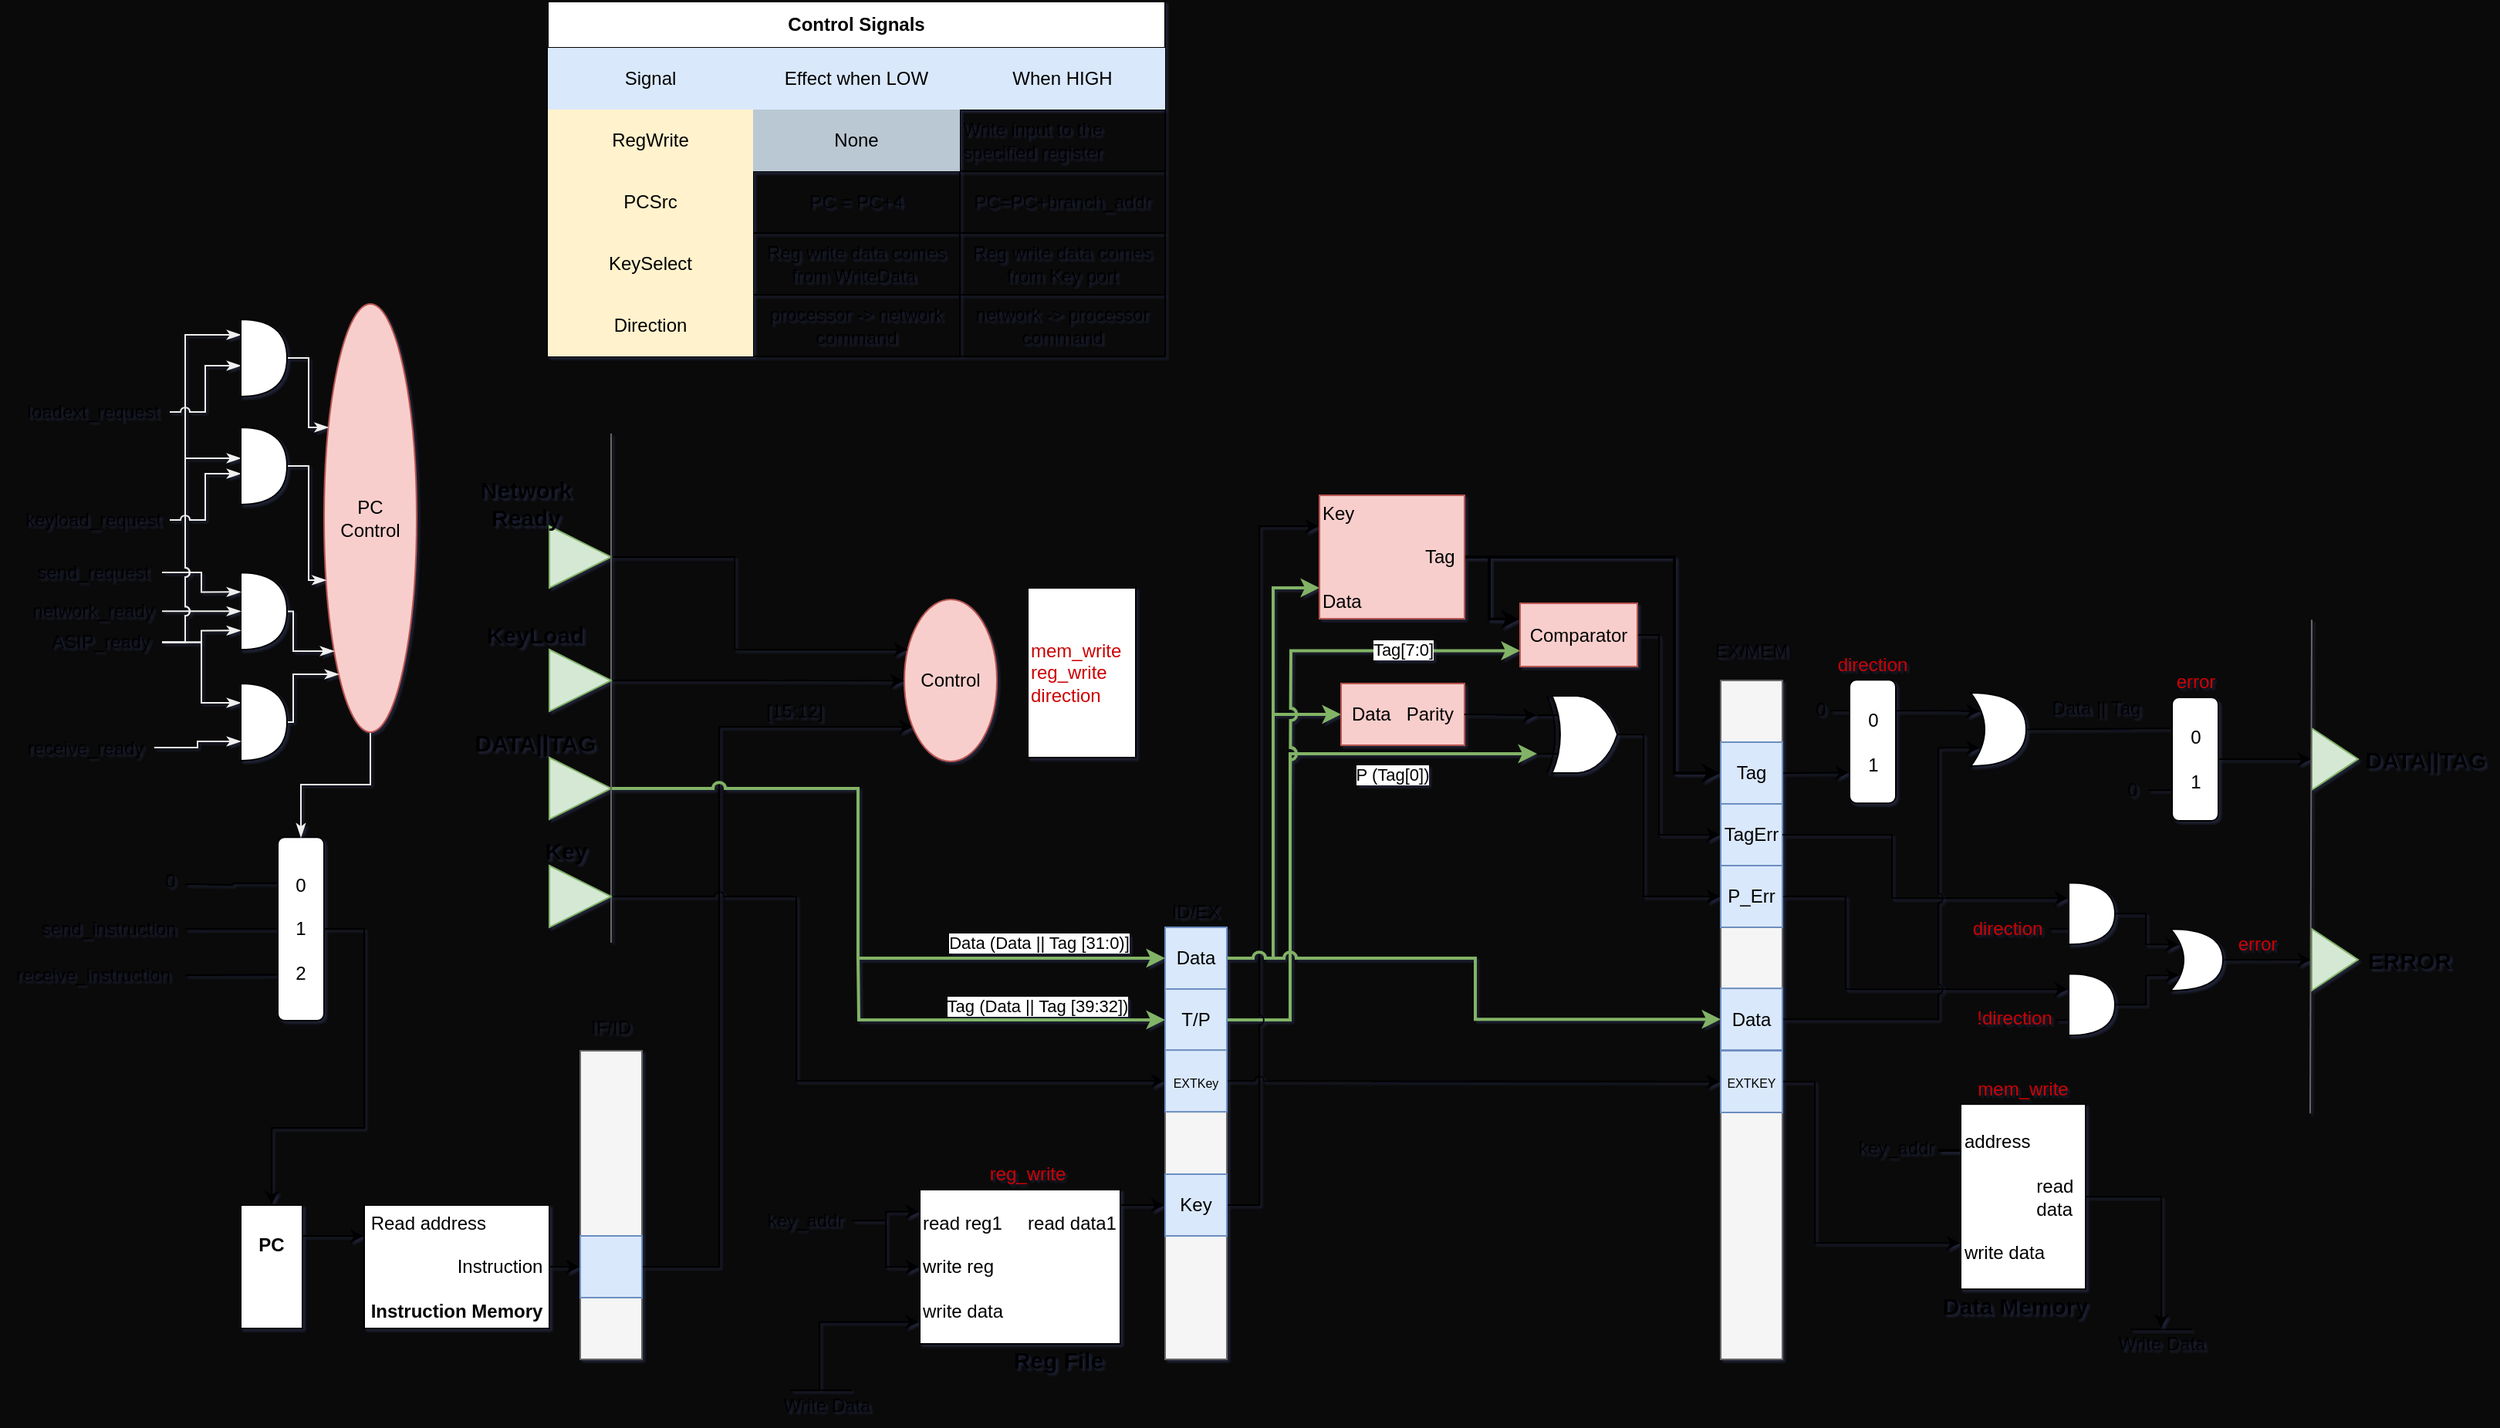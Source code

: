 <mxfile version="13.6.5">
    <diagram name="Page-1" id="74e2e168-ea6b-b213-b513-2b3c1d86103e">
        <mxGraphModel dx="2070" dy="389" grid="1" gridSize="10" guides="1" tooltips="1" connect="1" arrows="1" fold="1" page="1" pageScale="1" pageWidth="1654" pageHeight="1169" background="#0A0A0A" math="0" shadow="1">
            <root>
                <mxCell id="0"/>
                <mxCell id="1" parent="0"/>
                <mxCell id="Qz7bdWwAVYigRdBkFdGd-472" value="" style="rounded=0;whiteSpace=wrap;html=1;fillColor=#f5f5f5;strokeColor=#666666;fontColor=#333333;" parent="1" vertex="1">
                    <mxGeometry x="-525" y="564" width="40" height="440" as="geometry"/>
                </mxCell>
                <mxCell id="Qz7bdWwAVYigRdBkFdGd-471" value="" style="rounded=0;whiteSpace=wrap;html=1;fillColor=#f5f5f5;strokeColor=#666666;fontColor=#333333;" parent="1" vertex="1">
                    <mxGeometry x="-885" y="724" width="40" height="280" as="geometry"/>
                </mxCell>
                <mxCell id="Qz7bdWwAVYigRdBkFdGd-112" value="" style="rounded=0;whiteSpace=wrap;html=1;fillColor=#f5f5f5;strokeColor=#666666;fontColor=#333333;" parent="1" vertex="1">
                    <mxGeometry x="-1264" y="804" width="40" height="200" as="geometry"/>
                </mxCell>
                <mxCell id="Qz7bdWwAVYigRdBkFdGd-50" style="rounded=0;orthogonalLoop=1;jettySize=auto;html=1;strokeWidth=2;entryX=0;entryY=0.75;entryDx=0;entryDy=0;entryPerimeter=0;edgeStyle=elbowEdgeStyle;exitX=1;exitY=0.5;exitDx=0;exitDy=0;fillColor=#d5e8d4;strokeColor=#82b366;jumpStyle=arc;" parent="1" source="Qz7bdWwAVYigRdBkFdGd-68" target="X4M5kiGfj8G9DCbS5m-O-1" edge="1">
                    <mxGeometry relative="1" as="geometry">
                        <mxPoint x="-865" y="544" as="sourcePoint"/>
                        <mxPoint x="-635" y="684" as="targetPoint"/>
                        <Array as="points">
                            <mxPoint x="-804" y="694"/>
                            <mxPoint x="-805" y="694"/>
                            <mxPoint x="-745" y="714"/>
                        </Array>
                    </mxGeometry>
                </mxCell>
                <mxCell id="Qz7bdWwAVYigRdBkFdGd-59" value="P (Tag[0])" style="edgeLabel;html=1;align=center;verticalAlign=middle;resizable=0;points=[];" parent="Qz7bdWwAVYigRdBkFdGd-50" vertex="1" connectable="0">
                    <mxGeometry x="-0.06" y="-1" relative="1" as="geometry">
                        <mxPoint x="65" y="-25.14" as="offset"/>
                    </mxGeometry>
                </mxCell>
                <mxCell id="6q1xAT7e-KM2-TRKY-lN-1" value="&lt;b&gt;PC&lt;br&gt;&lt;/b&gt;&lt;br&gt;&lt;br&gt;" style="rounded=0;whiteSpace=wrap;html=1;" parent="1" vertex="1">
                    <mxGeometry x="-1484" y="904" width="40" height="80" as="geometry"/>
                </mxCell>
                <mxCell id="OQF8yWpYjCovLzbitYyB-6" style="edgeStyle=orthogonalEdgeStyle;rounded=0;orthogonalLoop=1;jettySize=auto;html=1;entryX=0;entryY=0.5;entryDx=0;entryDy=0;" parent="1" source="6q1xAT7e-KM2-TRKY-lN-2" target="Qz7bdWwAVYigRdBkFdGd-5" edge="1">
                    <mxGeometry relative="1" as="geometry">
                        <mxPoint x="-1284" y="954" as="targetPoint"/>
                    </mxGeometry>
                </mxCell>
                <mxCell id="6q1xAT7e-KM2-TRKY-lN-2" value="&lt;div style=&quot;text-align: left&quot;&gt;&lt;span&gt;Read address&lt;/span&gt;&lt;/div&gt;&lt;div style=&quot;text-align: left&quot;&gt;&lt;br&gt;&lt;/div&gt;&lt;div style=&quot;text-align: right&quot;&gt;&lt;span&gt;Instruction&lt;/span&gt;&lt;/div&gt;&lt;div style=&quot;text-align: right&quot;&gt;&lt;br&gt;&lt;/div&gt;&lt;div style=&quot;text-align: left&quot;&gt;&lt;span&gt;&lt;b&gt;Instruction Memory&lt;/b&gt;&lt;/span&gt;&lt;/div&gt;" style="rounded=0;whiteSpace=wrap;html=1;" parent="1" vertex="1">
                    <mxGeometry x="-1404" y="904" width="120" height="80" as="geometry"/>
                </mxCell>
                <mxCell id="6q1xAT7e-KM2-TRKY-lN-3" value="" style="endArrow=classic;html=1;exitX=1;exitY=0.25;exitDx=0;exitDy=0;entryX=0;entryY=0.25;entryDx=0;entryDy=0;" parent="1" source="6q1xAT7e-KM2-TRKY-lN-1" target="6q1xAT7e-KM2-TRKY-lN-2" edge="1">
                    <mxGeometry width="50" height="50" relative="1" as="geometry">
                        <mxPoint x="-1284" y="994" as="sourcePoint"/>
                        <mxPoint x="-1234" y="944" as="targetPoint"/>
                    </mxGeometry>
                </mxCell>
                <mxCell id="6q1xAT7e-KM2-TRKY-lN-13" value="&lt;div&gt;&lt;span&gt;read reg1&amp;nbsp; &amp;nbsp; &amp;nbsp;read data1&lt;/span&gt;&lt;/div&gt;&lt;div style=&quot;text-align: right&quot;&gt;&lt;br&gt;&lt;/div&gt;&lt;div&gt;&lt;span&gt;write reg&lt;/span&gt;&lt;/div&gt;&lt;div&gt;&lt;span&gt;&lt;br&gt;&lt;/span&gt;&lt;/div&gt;write data" style="rounded=0;whiteSpace=wrap;html=1;align=left;" parent="1" vertex="1">
                    <mxGeometry x="-1044" y="894" width="130" height="100" as="geometry"/>
                </mxCell>
                <mxCell id="zgt9jMyl5GcCJCUbDBFP-15" style="edgeStyle=orthogonalEdgeStyle;rounded=0;jumpStyle=arc;orthogonalLoop=1;jettySize=auto;html=1;exitX=1;exitY=0.5;exitDx=0;exitDy=0;strokeWidth=1;entryX=0.5;entryY=0;entryDx=0;entryDy=0;" edge="1" parent="1" source="6q1xAT7e-KM2-TRKY-lN-38" target="Qz7bdWwAVYigRdBkFdGd-151">
                    <mxGeometry relative="1" as="geometry">
                        <mxPoint x="-239.5" y="974" as="targetPoint"/>
                        <Array as="points">
                            <mxPoint x="-239.5" y="899"/>
                        </Array>
                    </mxGeometry>
                </mxCell>
                <mxCell id="zgt9jMyl5GcCJCUbDBFP-55" style="edgeStyle=orthogonalEdgeStyle;rounded=0;jumpStyle=arc;orthogonalLoop=1;jettySize=auto;html=1;exitX=0;exitY=0.25;exitDx=0;exitDy=0;startArrow=none;startFill=0;endArrow=none;endFill=0;strokeWidth=2;" edge="1" parent="1" source="6q1xAT7e-KM2-TRKY-lN-38">
                    <mxGeometry relative="1" as="geometry">
                        <mxPoint x="-384" y="868.534" as="targetPoint"/>
                    </mxGeometry>
                </mxCell>
                <mxCell id="6q1xAT7e-KM2-TRKY-lN-38" value="&lt;div&gt;&lt;span&gt;address&lt;/span&gt;&lt;/div&gt;&lt;div&gt;&lt;span&gt;&lt;br&gt;&lt;/span&gt;&lt;/div&gt;&lt;div&gt;&lt;span&gt;&amp;nbsp; &amp;nbsp; &amp;nbsp; &amp;nbsp; &amp;nbsp; &amp;nbsp; &amp;nbsp; read&lt;/span&gt;&lt;/div&gt;&lt;div&gt;&lt;span&gt;&amp;nbsp; &amp;nbsp; &amp;nbsp; &amp;nbsp; &amp;nbsp; &amp;nbsp; &amp;nbsp; data&lt;/span&gt;&lt;/div&gt;&lt;div style=&quot;text-align: right&quot;&gt;&lt;br&gt;&lt;/div&gt;&lt;div&gt;&lt;span&gt;write data&lt;/span&gt;&lt;/div&gt;" style="rounded=0;whiteSpace=wrap;html=1;align=left;" parent="1" vertex="1">
                    <mxGeometry x="-369.5" y="838.58" width="81" height="120" as="geometry"/>
                </mxCell>
                <mxCell id="6q1xAT7e-KM2-TRKY-lN-56" value="&lt;font style=&quot;font-size: 15px&quot;&gt;&lt;b&gt;Reg File&lt;/b&gt;&lt;/font&gt;" style="text;html=1;strokeColor=none;fillColor=none;align=center;verticalAlign=middle;whiteSpace=wrap;rounded=0;" parent="1" vertex="1">
                    <mxGeometry x="-994" y="994" width="80" height="20" as="geometry"/>
                </mxCell>
                <mxCell id="6q1xAT7e-KM2-TRKY-lN-57" value="&lt;font style=&quot;font-size: 15px&quot;&gt;&lt;b&gt;Data Memory&lt;/b&gt;&lt;/font&gt;" style="text;html=1;strokeColor=none;fillColor=none;align=center;verticalAlign=middle;whiteSpace=wrap;rounded=0;" parent="1" vertex="1">
                    <mxGeometry x="-394.5" y="958.58" width="120" height="20" as="geometry"/>
                </mxCell>
                <mxCell id="OQF8yWpYjCovLzbitYyB-7" value="IF/ID" style="text;html=1;strokeColor=none;fillColor=none;align=center;verticalAlign=middle;whiteSpace=wrap;rounded=0;" parent="1" vertex="1">
                    <mxGeometry x="-1264" y="778.58" width="40" height="20" as="geometry"/>
                </mxCell>
                <mxCell id="OQF8yWpYjCovLzbitYyB-9" value="ID/EX" style="text;html=1;strokeColor=none;fillColor=none;align=center;verticalAlign=middle;whiteSpace=wrap;rounded=0;" parent="1" vertex="1">
                    <mxGeometry x="-885" y="704" width="40" height="20" as="geometry"/>
                </mxCell>
                <mxCell id="OQF8yWpYjCovLzbitYyB-10" value="" style="endArrow=classic;html=1;entryX=0;entryY=0.5;entryDx=0;entryDy=0;rounded=0;edgeStyle=elbowEdgeStyle;" parent="1" target="Qz7bdWwAVYigRdBkFdGd-8" edge="1">
                    <mxGeometry width="50" height="50" relative="1" as="geometry">
                        <mxPoint x="-914" y="904" as="sourcePoint"/>
                        <mxPoint x="-864" y="856.08" as="targetPoint"/>
                        <Array as="points">
                            <mxPoint x="-905" y="904"/>
                        </Array>
                    </mxGeometry>
                </mxCell>
                <mxCell id="OQF8yWpYjCovLzbitYyB-30" value="EX/MEM" style="text;html=1;strokeColor=none;fillColor=none;align=center;verticalAlign=middle;whiteSpace=wrap;rounded=0;" parent="1" vertex="1">
                    <mxGeometry x="-525" y="535" width="40" height="20" as="geometry"/>
                </mxCell>
                <mxCell id="Qz7bdWwAVYigRdBkFdGd-118" style="edgeStyle=elbowEdgeStyle;rounded=0;jumpStyle=arc;orthogonalLoop=1;jettySize=auto;html=1;strokeWidth=1;entryX=0.097;entryY=0.786;entryDx=0;entryDy=0;entryPerimeter=0;" parent="1" source="Qz7bdWwAVYigRdBkFdGd-5" edge="1" target="Qz7bdWwAVYigRdBkFdGd-115">
                    <mxGeometry relative="1" as="geometry">
                        <mxPoint x="-1054" y="594" as="targetPoint"/>
                        <Array as="points">
                            <mxPoint x="-1174" y="754"/>
                            <mxPoint x="-1174" y="614"/>
                            <mxPoint x="-1174" y="584"/>
                            <mxPoint x="-1174" y="744"/>
                        </Array>
                    </mxGeometry>
                </mxCell>
                <mxCell id="Qz7bdWwAVYigRdBkFdGd-5" value="" style="whiteSpace=wrap;html=1;aspect=fixed;fillColor=#dae8fc;strokeColor=#6c8ebf;" parent="1" vertex="1">
                    <mxGeometry x="-1264" y="924" width="40" height="40" as="geometry"/>
                </mxCell>
                <mxCell id="zgt9jMyl5GcCJCUbDBFP-25" style="edgeStyle=orthogonalEdgeStyle;rounded=0;jumpStyle=arc;orthogonalLoop=1;jettySize=auto;html=1;exitX=1;exitY=0.5;exitDx=0;exitDy=0;entryX=0;entryY=0.25;entryDx=0;entryDy=0;startArrow=none;startFill=0;endArrow=classic;endFill=1;strokeWidth=1;" edge="1" parent="1" source="Qz7bdWwAVYigRdBkFdGd-8" target="Qz7bdWwAVYigRdBkFdGd-52">
                    <mxGeometry relative="1" as="geometry">
                        <Array as="points">
                            <mxPoint x="-824" y="904"/>
                            <mxPoint x="-824" y="464"/>
                        </Array>
                    </mxGeometry>
                </mxCell>
                <mxCell id="Qz7bdWwAVYigRdBkFdGd-8" value="Key" style="whiteSpace=wrap;html=1;aspect=fixed;fillColor=#dae8fc;strokeColor=#6c8ebf;" parent="1" vertex="1">
                    <mxGeometry x="-885" y="884" width="40" height="40" as="geometry"/>
                </mxCell>
                <mxCell id="Qz7bdWwAVYigRdBkFdGd-28" style="edgeStyle=orthogonalEdgeStyle;rounded=0;orthogonalLoop=1;jettySize=auto;html=1;entryX=0;entryY=0.5;entryDx=0;entryDy=0;fillColor=#d5e8d4;strokeColor=#82b366;strokeWidth=2;exitX=1;exitY=0.5;exitDx=0;exitDy=0;jumpStyle=arc;" parent="1" source="Qz7bdWwAVYigRdBkFdGd-25" target="Qz7bdWwAVYigRdBkFdGd-69" edge="1">
                    <mxGeometry relative="1" as="geometry">
                        <mxPoint x="-1074" y="734" as="sourcePoint"/>
                        <Array as="points">
                            <mxPoint x="-1084" y="634"/>
                            <mxPoint x="-1084" y="744"/>
                        </Array>
                    </mxGeometry>
                </mxCell>
                <mxCell id="Qz7bdWwAVYigRdBkFdGd-32" value="Data (Data || Tag [31:0)]" style="edgeLabel;html=1;align=center;verticalAlign=middle;resizable=0;points=[];" parent="Qz7bdWwAVYigRdBkFdGd-28" vertex="1" connectable="0">
                    <mxGeometry x="0.576" y="-2" relative="1" as="geometry">
                        <mxPoint x="17.43" y="-12" as="offset"/>
                    </mxGeometry>
                </mxCell>
                <mxCell id="Qz7bdWwAVYigRdBkFdGd-25" value="" style="triangle;whiteSpace=wrap;html=1;fillColor=#d5e8d4;strokeColor=#82b366;" parent="1" vertex="1">
                    <mxGeometry x="-1284" y="614" width="40" height="40" as="geometry"/>
                </mxCell>
                <mxCell id="Qz7bdWwAVYigRdBkFdGd-26" value="&lt;font style=&quot;font-size: 15px&quot;&gt;&lt;b&gt;DATA||TAG&lt;/b&gt;&lt;/font&gt;" style="text;html=1;strokeColor=none;fillColor=none;align=center;verticalAlign=middle;whiteSpace=wrap;rounded=0;" parent="1" vertex="1">
                    <mxGeometry x="-1344" y="594" width="102.29" height="20" as="geometry"/>
                </mxCell>
                <mxCell id="Qz7bdWwAVYigRdBkFdGd-35" value="&lt;font style=&quot;font-size: 15px&quot;&gt;&lt;b&gt;ERROR&lt;/b&gt;&lt;/font&gt;" style="text;html=1;strokeColor=none;fillColor=none;align=center;verticalAlign=middle;whiteSpace=wrap;rounded=0;" parent="1" vertex="1">
                    <mxGeometry x="-115.75" y="735.08" width="75" height="20" as="geometry"/>
                </mxCell>
                <mxCell id="zgt9jMyl5GcCJCUbDBFP-52" style="edgeStyle=orthogonalEdgeStyle;rounded=0;jumpStyle=arc;orthogonalLoop=1;jettySize=auto;html=1;exitX=0;exitY=0.5;exitDx=0;exitDy=0;startArrow=classic;startFill=1;endArrow=none;endFill=0;strokeWidth=2;fillColor=#d5e8d4;strokeColor=#82b366;" edge="1" parent="1" source="Qz7bdWwAVYigRdBkFdGd-43">
                    <mxGeometry relative="1" as="geometry">
                        <mxPoint x="-814" y="586" as="targetPoint"/>
                    </mxGeometry>
                </mxCell>
                <mxCell id="Qz7bdWwAVYigRdBkFdGd-43" value="Data&amp;nbsp; &amp;nbsp;Parity" style="rounded=0;whiteSpace=wrap;html=1;fillColor=#f8cecc;strokeColor=#b85450;" parent="1" vertex="1">
                    <mxGeometry x="-771" y="566" width="80" height="40" as="geometry"/>
                </mxCell>
                <mxCell id="Qz7bdWwAVYigRdBkFdGd-46" style="rounded=0;orthogonalLoop=1;jettySize=auto;html=1;entryX=0;entryY=0.75;entryDx=0;entryDy=0;strokeWidth=2;edgeStyle=elbowEdgeStyle;exitX=1;exitY=0.5;exitDx=0;exitDy=0;fillColor=#d5e8d4;strokeColor=#82b366;jumpStyle=arc;" parent="1" source="Qz7bdWwAVYigRdBkFdGd-69" target="Qz7bdWwAVYigRdBkFdGd-52" edge="1">
                    <mxGeometry relative="1" as="geometry">
                        <mxPoint x="-865" y="504" as="sourcePoint"/>
                        <mxPoint x="-745" y="445.93" as="targetPoint"/>
                        <Array as="points">
                            <mxPoint x="-815" y="624"/>
                        </Array>
                    </mxGeometry>
                </mxCell>
                <mxCell id="Qz7bdWwAVYigRdBkFdGd-63" style="edgeStyle=elbowEdgeStyle;rounded=0;jumpStyle=arc;orthogonalLoop=1;jettySize=auto;html=1;entryX=0;entryY=0.5;entryDx=0;entryDy=0;strokeWidth=1;exitX=1;exitY=0.5;exitDx=0;exitDy=0;exitPerimeter=0;" parent="1" source="X4M5kiGfj8G9DCbS5m-O-1" target="Qz7bdWwAVYigRdBkFdGd-60" edge="1">
                    <mxGeometry relative="1" as="geometry">
                        <Array as="points">
                            <mxPoint x="-575" y="654"/>
                        </Array>
                        <mxPoint x="-585.0" y="624" as="sourcePoint"/>
                    </mxGeometry>
                </mxCell>
                <mxCell id="Qz7bdWwAVYigRdBkFdGd-57" style="edgeStyle=elbowEdgeStyle;rounded=0;orthogonalLoop=1;jettySize=auto;html=1;entryX=0;entryY=0.25;entryDx=0;entryDy=0;strokeWidth=2;exitX=1;exitY=0.5;exitDx=0;exitDy=0;" parent="1" source="Qz7bdWwAVYigRdBkFdGd-52" target="Qz7bdWwAVYigRdBkFdGd-55" edge="1">
                    <mxGeometry relative="1" as="geometry">
                        <Array as="points">
                            <mxPoint x="-675" y="504"/>
                        </Array>
                    </mxGeometry>
                </mxCell>
                <mxCell id="Qz7bdWwAVYigRdBkFdGd-89" style="rounded=0;jumpStyle=arc;orthogonalLoop=1;jettySize=auto;elbow=vertical;html=1;entryX=0;entryY=0.5;entryDx=0;entryDy=0;strokeWidth=2;exitX=1;exitY=0.5;exitDx=0;exitDy=0;" parent="1" source="Qz7bdWwAVYigRdBkFdGd-52" target="Qz7bdWwAVYigRdBkFdGd-88" edge="1">
                    <mxGeometry relative="1" as="geometry">
                        <Array as="points">
                            <mxPoint x="-555" y="484"/>
                            <mxPoint x="-555" y="624"/>
                        </Array>
                    </mxGeometry>
                </mxCell>
                <mxCell id="Qz7bdWwAVYigRdBkFdGd-52" value="&lt;div&gt;&lt;span&gt;Key&lt;/span&gt;&lt;/div&gt;&lt;div&gt;&lt;br&gt;&lt;/div&gt;&lt;div&gt;&amp;nbsp; &amp;nbsp; &amp;nbsp; &amp;nbsp; &amp;nbsp; &amp;nbsp; &amp;nbsp; &amp;nbsp; &amp;nbsp; &amp;nbsp; Tag&lt;/div&gt;&lt;div&gt;&lt;br&gt;&lt;/div&gt;&lt;div&gt;Data&lt;/div&gt;" style="rounded=0;whiteSpace=wrap;html=1;fillColor=#f8cecc;strokeColor=#b85450;align=left;" parent="1" vertex="1">
                    <mxGeometry x="-785" y="444" width="94" height="80" as="geometry"/>
                </mxCell>
                <mxCell id="Qz7bdWwAVYigRdBkFdGd-62" style="edgeStyle=elbowEdgeStyle;rounded=0;jumpStyle=arc;orthogonalLoop=1;jettySize=auto;html=1;entryX=0;entryY=0.5;entryDx=0;entryDy=0;strokeWidth=1;" parent="1" source="Qz7bdWwAVYigRdBkFdGd-55" target="Qz7bdWwAVYigRdBkFdGd-61" edge="1">
                    <mxGeometry relative="1" as="geometry">
                        <Array as="points">
                            <mxPoint x="-565" y="594"/>
                        </Array>
                    </mxGeometry>
                </mxCell>
                <mxCell id="zgt9jMyl5GcCJCUbDBFP-26" style="edgeStyle=orthogonalEdgeStyle;rounded=0;jumpStyle=arc;orthogonalLoop=1;jettySize=auto;html=1;exitX=0;exitY=0.75;exitDx=0;exitDy=0;startArrow=classic;startFill=1;endArrow=none;endFill=0;strokeWidth=2;fillColor=#d5e8d4;strokeColor=#82b366;" edge="1" parent="1" source="Qz7bdWwAVYigRdBkFdGd-55">
                    <mxGeometry relative="1" as="geometry">
                        <mxPoint x="-804" y="644" as="targetPoint"/>
                    </mxGeometry>
                </mxCell>
                <mxCell id="Qz7bdWwAVYigRdBkFdGd-55" value="Comparator" style="rounded=0;whiteSpace=wrap;html=1;fillColor=#f8cecc;strokeColor=#b85450;" parent="1" vertex="1">
                    <mxGeometry x="-655" y="514" width="76" height="41" as="geometry"/>
                </mxCell>
                <mxCell id="zgt9jMyl5GcCJCUbDBFP-39" style="edgeStyle=orthogonalEdgeStyle;rounded=0;jumpStyle=arc;orthogonalLoop=1;jettySize=auto;html=1;exitX=1;exitY=0.5;exitDx=0;exitDy=0;entryX=0;entryY=0.25;entryDx=0;entryDy=0;entryPerimeter=0;startArrow=none;startFill=0;endArrow=classic;endFill=1;strokeWidth=1;" edge="1" parent="1" source="Qz7bdWwAVYigRdBkFdGd-60" target="Qz7bdWwAVYigRdBkFdGd-93">
                    <mxGeometry relative="1" as="geometry">
                        <Array as="points">
                            <mxPoint x="-444" y="704"/>
                            <mxPoint x="-444" y="764"/>
                        </Array>
                    </mxGeometry>
                </mxCell>
                <mxCell id="Qz7bdWwAVYigRdBkFdGd-60" value="P_Err" style="whiteSpace=wrap;html=1;aspect=fixed;fillColor=#dae8fc;strokeColor=#6c8ebf;" parent="1" vertex="1">
                    <mxGeometry x="-525" y="684" width="40" height="40" as="geometry"/>
                </mxCell>
                <mxCell id="Qz7bdWwAVYigRdBkFdGd-61" value="TagErr" style="whiteSpace=wrap;html=1;aspect=fixed;fillColor=#dae8fc;strokeColor=#6c8ebf;" parent="1" vertex="1">
                    <mxGeometry x="-525" y="644" width="40" height="40" as="geometry"/>
                </mxCell>
                <mxCell id="zgt9jMyl5GcCJCUbDBFP-23" style="edgeStyle=orthogonalEdgeStyle;rounded=0;jumpStyle=arc;orthogonalLoop=1;jettySize=auto;html=1;exitX=0;exitY=0.5;exitDx=0;exitDy=0;startArrow=classic;startFill=1;endArrow=none;endFill=0;strokeWidth=2;fillColor=#d5e8d4;strokeColor=#82b366;" edge="1" parent="1" source="Qz7bdWwAVYigRdBkFdGd-68">
                    <mxGeometry relative="1" as="geometry">
                        <mxPoint x="-1084" y="744" as="targetPoint"/>
                    </mxGeometry>
                </mxCell>
                <mxCell id="Qz7bdWwAVYigRdBkFdGd-68" value="T/P" style="whiteSpace=wrap;html=1;aspect=fixed;fillColor=#dae8fc;strokeColor=#6c8ebf;" parent="1" vertex="1">
                    <mxGeometry x="-885" y="764" width="40" height="40" as="geometry"/>
                </mxCell>
                <mxCell id="Qz7bdWwAVYigRdBkFdGd-69" value="Data" style="whiteSpace=wrap;html=1;aspect=fixed;fillColor=#dae8fc;strokeColor=#6c8ebf;" parent="1" vertex="1">
                    <mxGeometry x="-885" y="724" width="40" height="40" as="geometry"/>
                </mxCell>
                <mxCell id="Qz7bdWwAVYigRdBkFdGd-80" value="" style="endArrow=none;html=1;strokeWidth=1;" parent="1" edge="1">
                    <mxGeometry width="50" height="50" relative="1" as="geometry">
                        <mxPoint x="-1127.86" y="1024" as="sourcePoint"/>
                        <mxPoint x="-1087.86" y="1024" as="targetPoint"/>
                    </mxGeometry>
                </mxCell>
                <mxCell id="Qz7bdWwAVYigRdBkFdGd-82" style="edgeStyle=elbowEdgeStyle;rounded=0;jumpStyle=arc;orthogonalLoop=1;jettySize=auto;html=1;entryX=-0.002;entryY=0.858;entryDx=0;entryDy=0;strokeWidth=1;exitX=0.5;exitY=0;exitDx=0;exitDy=0;entryPerimeter=0;" parent="1" source="Qz7bdWwAVYigRdBkFdGd-81" target="6q1xAT7e-KM2-TRKY-lN-13" edge="1">
                    <mxGeometry relative="1" as="geometry">
                        <Array as="points">
                            <mxPoint x="-1109" y="1044"/>
                        </Array>
                        <mxPoint x="-1135.36" y="1029" as="targetPoint"/>
                    </mxGeometry>
                </mxCell>
                <mxCell id="Qz7bdWwAVYigRdBkFdGd-81" value="Write Data" style="text;html=1;strokeColor=none;fillColor=none;align=center;verticalAlign=middle;whiteSpace=wrap;rounded=0;" parent="1" vertex="1">
                    <mxGeometry x="-1154" y="1024" width="100" height="20" as="geometry"/>
                </mxCell>
                <mxCell id="zgt9jMyl5GcCJCUbDBFP-35" style="edgeStyle=orthogonalEdgeStyle;rounded=0;jumpStyle=arc;orthogonalLoop=1;jettySize=auto;html=1;exitX=1;exitY=0.5;exitDx=0;exitDy=0;entryX=0;entryY=0.75;entryDx=0;entryDy=0;startArrow=none;startFill=0;endArrow=classic;endFill=1;strokeWidth=1;" edge="1" parent="1" source="Qz7bdWwAVYigRdBkFdGd-88" target="Qz7bdWwAVYigRdBkFdGd-125">
                    <mxGeometry relative="1" as="geometry"/>
                </mxCell>
                <mxCell id="Qz7bdWwAVYigRdBkFdGd-88" value="Tag" style="whiteSpace=wrap;html=1;aspect=fixed;fillColor=#dae8fc;strokeColor=#6c8ebf;" parent="1" vertex="1">
                    <mxGeometry x="-525" y="604" width="40" height="40" as="geometry"/>
                </mxCell>
                <mxCell id="zgt9jMyl5GcCJCUbDBFP-42" style="edgeStyle=orthogonalEdgeStyle;rounded=0;jumpStyle=arc;orthogonalLoop=1;jettySize=auto;html=1;exitX=1;exitY=0.5;exitDx=0;exitDy=0;exitPerimeter=0;entryX=0;entryY=0.5;entryDx=0;entryDy=0;startArrow=none;startFill=0;endArrow=classic;endFill=1;strokeWidth=1;" edge="1" parent="1" source="Qz7bdWwAVYigRdBkFdGd-90" target="Qz7bdWwAVYigRdBkFdGd-103">
                    <mxGeometry relative="1" as="geometry"/>
                </mxCell>
                <mxCell id="Qz7bdWwAVYigRdBkFdGd-90" value="" style="shape=xor;whiteSpace=wrap;html=1;" parent="1" vertex="1">
                    <mxGeometry x="-233.5" y="725.08" width="34" height="40" as="geometry"/>
                </mxCell>
                <mxCell id="zgt9jMyl5GcCJCUbDBFP-38" style="edgeStyle=orthogonalEdgeStyle;rounded=0;jumpStyle=arc;orthogonalLoop=1;jettySize=auto;html=1;exitX=0;exitY=0.25;exitDx=0;exitDy=0;exitPerimeter=0;entryX=1;entryY=0.5;entryDx=0;entryDy=0;startArrow=classic;startFill=1;endArrow=none;endFill=0;strokeWidth=1;" edge="1" parent="1" source="Qz7bdWwAVYigRdBkFdGd-91" target="Qz7bdWwAVYigRdBkFdGd-61">
                    <mxGeometry relative="1" as="geometry">
                        <Array as="points">
                            <mxPoint x="-414" y="705"/>
                            <mxPoint x="-414" y="664"/>
                        </Array>
                    </mxGeometry>
                </mxCell>
                <mxCell id="zgt9jMyl5GcCJCUbDBFP-43" style="edgeStyle=orthogonalEdgeStyle;rounded=0;jumpStyle=arc;orthogonalLoop=1;jettySize=auto;html=1;exitX=1;exitY=0.5;exitDx=0;exitDy=0;exitPerimeter=0;entryX=0.175;entryY=0.25;entryDx=0;entryDy=0;entryPerimeter=0;startArrow=none;startFill=0;endArrow=classic;endFill=1;strokeWidth=1;" edge="1" parent="1" source="Qz7bdWwAVYigRdBkFdGd-91" target="Qz7bdWwAVYigRdBkFdGd-90">
                    <mxGeometry relative="1" as="geometry"/>
                </mxCell>
                <mxCell id="zgt9jMyl5GcCJCUbDBFP-48" style="edgeStyle=orthogonalEdgeStyle;rounded=0;jumpStyle=arc;orthogonalLoop=1;jettySize=auto;html=1;exitX=0;exitY=0.75;exitDx=0;exitDy=0;exitPerimeter=0;startArrow=none;startFill=0;endArrow=none;endFill=0;strokeWidth=1;" edge="1" parent="1" source="Qz7bdWwAVYigRdBkFdGd-91">
                    <mxGeometry relative="1" as="geometry">
                        <mxPoint x="-312" y="725.18" as="targetPoint"/>
                    </mxGeometry>
                </mxCell>
                <mxCell id="Qz7bdWwAVYigRdBkFdGd-91" value="" style="shape=or;whiteSpace=wrap;html=1;" parent="1" vertex="1">
                    <mxGeometry x="-299.5" y="695.08" width="30" height="40" as="geometry"/>
                </mxCell>
                <mxCell id="zgt9jMyl5GcCJCUbDBFP-21" style="edgeStyle=orthogonalEdgeStyle;rounded=0;jumpStyle=arc;orthogonalLoop=1;jettySize=auto;html=1;exitX=0;exitY=0.75;exitDx=0;exitDy=0;exitPerimeter=0;endArrow=none;endFill=0;strokeWidth=1;" edge="1" parent="1" source="Qz7bdWwAVYigRdBkFdGd-93">
                    <mxGeometry relative="1" as="geometry">
                        <mxPoint x="-307.5" y="785.057" as="targetPoint"/>
                    </mxGeometry>
                </mxCell>
                <mxCell id="zgt9jMyl5GcCJCUbDBFP-44" style="edgeStyle=orthogonalEdgeStyle;rounded=0;jumpStyle=arc;orthogonalLoop=1;jettySize=auto;html=1;exitX=1;exitY=0.5;exitDx=0;exitDy=0;exitPerimeter=0;entryX=0.175;entryY=0.75;entryDx=0;entryDy=0;entryPerimeter=0;startArrow=none;startFill=0;endArrow=classic;endFill=1;strokeWidth=1;" edge="1" parent="1" source="Qz7bdWwAVYigRdBkFdGd-93" target="Qz7bdWwAVYigRdBkFdGd-90">
                    <mxGeometry relative="1" as="geometry"/>
                </mxCell>
                <mxCell id="Qz7bdWwAVYigRdBkFdGd-93" value="" style="shape=or;whiteSpace=wrap;html=1;" parent="1" vertex="1">
                    <mxGeometry x="-299.5" y="754.08" width="30" height="40" as="geometry"/>
                </mxCell>
                <mxCell id="Qz7bdWwAVYigRdBkFdGd-96" value="&lt;font color=&quot;#cc0000&quot;&gt;direction&lt;/font&gt;" style="text;html=1;strokeColor=none;fillColor=none;align=center;verticalAlign=middle;whiteSpace=wrap;rounded=0;" parent="1" vertex="1">
                    <mxGeometry x="-364.5" y="715.08" width="50" height="20" as="geometry"/>
                </mxCell>
                <mxCell id="Qz7bdWwAVYigRdBkFdGd-97" value="&lt;font color=&quot;#cc0000&quot;&gt;!direction&lt;/font&gt;" style="text;html=1;strokeColor=none;fillColor=none;align=center;verticalAlign=middle;whiteSpace=wrap;rounded=0;" parent="1" vertex="1">
                    <mxGeometry x="-364.5" y="773.08" width="59" height="20" as="geometry"/>
                </mxCell>
                <mxCell id="Qz7bdWwAVYigRdBkFdGd-102" value="" style="triangle;whiteSpace=wrap;html=1;fillColor=#d5e8d4;strokeColor=#82b366;" parent="1" vertex="1">
                    <mxGeometry x="-142" y="595" width="30" height="40" as="geometry"/>
                </mxCell>
                <mxCell id="Qz7bdWwAVYigRdBkFdGd-103" value="" style="triangle;whiteSpace=wrap;html=1;fillColor=#d5e8d4;strokeColor=#82b366;" parent="1" vertex="1">
                    <mxGeometry x="-142" y="725" width="30" height="40" as="geometry"/>
                </mxCell>
                <mxCell id="Qz7bdWwAVYigRdBkFdGd-104" value="&lt;b&gt;&lt;font style=&quot;font-size: 15px&quot;&gt;DATA||TAG&lt;/font&gt;&lt;/b&gt;" style="text;html=1;strokeColor=none;fillColor=none;align=center;verticalAlign=middle;whiteSpace=wrap;rounded=0;" parent="1" vertex="1">
                    <mxGeometry x="-112" y="600.0" width="87.5" height="30" as="geometry"/>
                </mxCell>
                <mxCell id="Qz7bdWwAVYigRdBkFdGd-115" value="Control" style="ellipse;whiteSpace=wrap;html=1;fillColor=#f8cecc;strokeColor=#b85450;" parent="1" vertex="1">
                    <mxGeometry x="-1054" y="511.5" width="60" height="105" as="geometry"/>
                </mxCell>
                <mxCell id="Qz7bdWwAVYigRdBkFdGd-119" value="&lt;div&gt;&lt;span style=&quot;color: rgb(204 , 0 , 0)&quot;&gt;&lt;br&gt;&lt;/span&gt;&lt;/div&gt;&lt;div&gt;&lt;span style=&quot;color: rgb(204 , 0 , 0)&quot;&gt;mem_write&lt;/span&gt;&lt;/div&gt;&lt;div&gt;&lt;span style=&quot;color: rgb(204 , 0 , 0)&quot;&gt;reg_write&lt;/span&gt;&lt;/div&gt;&lt;div&gt;&lt;span style=&quot;color: rgb(204 , 0 , 0)&quot;&gt;direction&lt;/span&gt;&lt;/div&gt;&lt;div&gt;&lt;span&gt;&lt;font color=&quot;#cc0000&quot;&gt;&lt;br&gt;&lt;/font&gt;&lt;/span&gt;&lt;/div&gt;" style="rounded=0;whiteSpace=wrap;html=1;align=left;" parent="1" vertex="1">
                    <mxGeometry x="-974" y="504" width="70" height="110" as="geometry"/>
                </mxCell>
                <mxCell id="zgt9jMyl5GcCJCUbDBFP-53" style="edgeStyle=orthogonalEdgeStyle;rounded=0;jumpStyle=arc;orthogonalLoop=1;jettySize=auto;html=1;exitX=0;exitY=0.5;exitDx=0;exitDy=0;startArrow=classic;startFill=1;endArrow=none;endFill=0;strokeWidth=2;fillColor=#d5e8d4;strokeColor=#82b366;" edge="1" parent="1" source="Qz7bdWwAVYigRdBkFdGd-121">
                    <mxGeometry relative="1" as="geometry">
                        <mxPoint x="-814" y="744" as="targetPoint"/>
                        <Array as="points">
                            <mxPoint x="-684" y="784"/>
                            <mxPoint x="-684" y="744"/>
                        </Array>
                    </mxGeometry>
                </mxCell>
                <mxCell id="zgt9jMyl5GcCJCUbDBFP-71" style="edgeStyle=orthogonalEdgeStyle;rounded=0;jumpStyle=arc;orthogonalLoop=1;jettySize=auto;html=1;exitX=1;exitY=0.5;exitDx=0;exitDy=0;startArrow=none;startFill=0;endArrow=classic;endFill=1;strokeWidth=1;entryX=0.175;entryY=0.75;entryDx=0;entryDy=0;entryPerimeter=0;" edge="1" parent="1" source="Qz7bdWwAVYigRdBkFdGd-121" target="zgt9jMyl5GcCJCUbDBFP-79">
                    <mxGeometry relative="1" as="geometry">
                        <mxPoint x="-384" y="634" as="targetPoint"/>
                        <Array as="points">
                            <mxPoint x="-384" y="784"/>
                            <mxPoint x="-384" y="608"/>
                        </Array>
                    </mxGeometry>
                </mxCell>
                <mxCell id="Qz7bdWwAVYigRdBkFdGd-121" value="Data" style="whiteSpace=wrap;html=1;aspect=fixed;fillColor=#dae8fc;strokeColor=#6c8ebf;" parent="1" vertex="1">
                    <mxGeometry x="-525" y="763.58" width="40" height="40" as="geometry"/>
                </mxCell>
                <mxCell id="zgt9jMyl5GcCJCUbDBFP-73" style="edgeStyle=orthogonalEdgeStyle;rounded=0;jumpStyle=arc;orthogonalLoop=1;jettySize=auto;html=1;exitX=0;exitY=0.25;exitDx=0;exitDy=0;startArrow=none;startFill=0;endArrow=none;endFill=0;strokeWidth=1;" edge="1" parent="1" source="Qz7bdWwAVYigRdBkFdGd-125">
                    <mxGeometry relative="1" as="geometry">
                        <mxPoint x="-454" y="583.714" as="targetPoint"/>
                    </mxGeometry>
                </mxCell>
                <mxCell id="zgt9jMyl5GcCJCUbDBFP-81" style="edgeStyle=orthogonalEdgeStyle;rounded=0;jumpStyle=arc;orthogonalLoop=1;jettySize=auto;html=1;exitX=1;exitY=0.25;exitDx=0;exitDy=0;entryX=0.175;entryY=0.25;entryDx=0;entryDy=0;entryPerimeter=0;startArrow=none;startFill=0;endArrow=classic;endFill=1;strokeWidth=1;" edge="1" parent="1" source="Qz7bdWwAVYigRdBkFdGd-125" target="zgt9jMyl5GcCJCUbDBFP-79">
                    <mxGeometry relative="1" as="geometry"/>
                </mxCell>
                <mxCell id="Qz7bdWwAVYigRdBkFdGd-125" value="&lt;div&gt;0&lt;/div&gt;&lt;div&gt;&lt;br&gt;&lt;/div&gt;&lt;div&gt;1&lt;/div&gt;" style="rounded=1;whiteSpace=wrap;html=1;align=center;" parent="1" vertex="1">
                    <mxGeometry x="-441.5" y="563.58" width="30" height="80" as="geometry"/>
                </mxCell>
                <mxCell id="Qz7bdWwAVYigRdBkFdGd-126" value="&lt;font color=&quot;#cc0000&quot;&gt;direction&lt;br&gt;&lt;/font&gt;" style="text;html=1;strokeColor=none;fillColor=none;align=center;verticalAlign=middle;whiteSpace=wrap;rounded=0;" parent="1" vertex="1">
                    <mxGeometry x="-454" y="544.16" width="55" height="20" as="geometry"/>
                </mxCell>
                <mxCell id="zgt9jMyl5GcCJCUbDBFP-45" style="edgeStyle=orthogonalEdgeStyle;rounded=0;jumpStyle=arc;orthogonalLoop=1;jettySize=auto;html=1;exitX=1;exitY=0.5;exitDx=0;exitDy=0;startArrow=none;startFill=0;endArrow=classic;endFill=1;strokeWidth=1;" edge="1" parent="1" source="Qz7bdWwAVYigRdBkFdGd-144" target="Qz7bdWwAVYigRdBkFdGd-102">
                    <mxGeometry relative="1" as="geometry"/>
                </mxCell>
                <mxCell id="zgt9jMyl5GcCJCUbDBFP-76" style="edgeStyle=orthogonalEdgeStyle;rounded=0;jumpStyle=arc;orthogonalLoop=1;jettySize=auto;html=1;exitX=0;exitY=0.75;exitDx=0;exitDy=0;startArrow=none;startFill=0;endArrow=none;endFill=0;strokeWidth=1;" edge="1" parent="1" source="Qz7bdWwAVYigRdBkFdGd-144">
                    <mxGeometry relative="1" as="geometry">
                        <mxPoint x="-248" y="635.134" as="targetPoint"/>
                    </mxGeometry>
                </mxCell>
                <mxCell id="Qz7bdWwAVYigRdBkFdGd-144" value="&lt;div&gt;0&lt;/div&gt;&lt;div&gt;&lt;br&gt;&lt;/div&gt;&lt;div&gt;1&lt;/div&gt;" style="rounded=1;whiteSpace=wrap;html=1;align=center;" parent="1" vertex="1">
                    <mxGeometry x="-232.5" y="575" width="30" height="80" as="geometry"/>
                </mxCell>
                <mxCell id="Qz7bdWwAVYigRdBkFdGd-145" value="&lt;font color=&quot;#cc0000&quot;&gt;error&lt;br&gt;&lt;/font&gt;" style="text;html=1;strokeColor=none;fillColor=none;align=center;verticalAlign=middle;whiteSpace=wrap;rounded=0;" parent="1" vertex="1">
                    <mxGeometry x="-237.5" y="555" width="40" height="20" as="geometry"/>
                </mxCell>
                <mxCell id="Qz7bdWwAVYigRdBkFdGd-151" value="Write Data" style="text;html=1;strokeColor=none;fillColor=none;align=center;verticalAlign=middle;whiteSpace=wrap;rounded=0;" parent="1" vertex="1">
                    <mxGeometry x="-274.5" y="984" width="70" height="20" as="geometry"/>
                </mxCell>
                <mxCell id="zgt9jMyl5GcCJCUbDBFP-4" style="edgeStyle=orthogonalEdgeStyle;rounded=0;orthogonalLoop=1;jettySize=auto;html=1;exitX=1;exitY=0.5;exitDx=0;exitDy=0;" edge="1" parent="1" source="Qz7bdWwAVYigRdBkFdGd-156" target="Qz7bdWwAVYigRdBkFdGd-115">
                    <mxGeometry relative="1" as="geometry">
                        <mxPoint x="-1054" y="544" as="targetPoint"/>
                        <Array as="points">
                            <mxPoint x="-1164" y="484"/>
                            <mxPoint x="-1164" y="544"/>
                        </Array>
                    </mxGeometry>
                </mxCell>
                <mxCell id="Qz7bdWwAVYigRdBkFdGd-156" value="" style="triangle;whiteSpace=wrap;html=1;fillColor=#d5e8d4;strokeColor=#82b366;" parent="1" vertex="1">
                    <mxGeometry x="-1284" y="464" width="40" height="40" as="geometry"/>
                </mxCell>
                <mxCell id="Qz7bdWwAVYigRdBkFdGd-157" value="&lt;font style=&quot;font-size: 15px&quot;&gt;&lt;b&gt;Network Ready&lt;/b&gt;&lt;/font&gt;" style="text;html=1;strokeColor=none;fillColor=none;align=center;verticalAlign=middle;whiteSpace=wrap;rounded=0;" parent="1" vertex="1">
                    <mxGeometry x="-1354" y="434" width="110" height="30" as="geometry"/>
                </mxCell>
                <mxCell id="Qz7bdWwAVYigRdBkFdGd-480" style="edgeStyle=elbowEdgeStyle;rounded=0;jumpStyle=arc;orthogonalLoop=1;jettySize=auto;html=1;strokeWidth=1;exitX=1;exitY=0.5;exitDx=0;exitDy=0;entryX=0;entryY=0.143;entryDx=0;entryDy=0;entryPerimeter=0;" parent="1" source="Qz7bdWwAVYigRdBkFdGd-479" target="6q1xAT7e-KM2-TRKY-lN-13" edge="1">
                    <mxGeometry relative="1" as="geometry">
                        <mxPoint x="-1104" y="905" as="sourcePoint"/>
                        <mxPoint x="-1083" y="924" as="targetPoint"/>
                    </mxGeometry>
                </mxCell>
                <mxCell id="Qz7bdWwAVYigRdBkFdGd-485" style="edgeStyle=elbowEdgeStyle;rounded=0;jumpStyle=arc;orthogonalLoop=1;jettySize=auto;html=1;entryX=0;entryY=0.5;entryDx=0;entryDy=0;strokeWidth=1;" parent="1" source="Qz7bdWwAVYigRdBkFdGd-479" target="6q1xAT7e-KM2-TRKY-lN-13" edge="1">
                    <mxGeometry relative="1" as="geometry"/>
                </mxCell>
                <mxCell id="Qz7bdWwAVYigRdBkFdGd-479" value="key_addr" style="text;html=1;strokeColor=none;fillColor=none;align=center;verticalAlign=middle;whiteSpace=wrap;rounded=0;" parent="1" vertex="1">
                    <mxGeometry x="-1147.86" y="904" width="60" height="20" as="geometry"/>
                </mxCell>
                <mxCell id="Qz7bdWwAVYigRdBkFdGd-486" value="" style="endArrow=none;html=1;strokeWidth=1;fillColor=#f5f5f5;strokeColor=#666666;" parent="1" edge="1">
                    <mxGeometry width="50" height="50" relative="1" as="geometry">
                        <mxPoint x="-143" y="844.58" as="sourcePoint"/>
                        <mxPoint x="-142" y="524.58" as="targetPoint"/>
                    </mxGeometry>
                </mxCell>
                <mxCell id="Qz7bdWwAVYigRdBkFdGd-487" value="" style="endArrow=none;html=1;strokeWidth=1;fillColor=#f5f5f5;strokeColor=#666666;" parent="1" edge="1">
                    <mxGeometry width="50" height="50" relative="1" as="geometry">
                        <mxPoint x="-1244" y="734" as="sourcePoint"/>
                        <mxPoint x="-1244" y="404" as="targetPoint"/>
                    </mxGeometry>
                </mxCell>
                <mxCell id="Qz7bdWwAVYigRdBkFdGd-493" style="edgeStyle=elbowEdgeStyle;rounded=0;jumpStyle=arc;orthogonalLoop=1;jettySize=auto;html=1;exitX=1;exitY=0.5;exitDx=0;exitDy=0;entryX=0;entryY=0.5;entryDx=0;entryDy=0;strokeWidth=1;" parent="1" source="Qz7bdWwAVYigRdBkFdGd-489" target="zgt9jMyl5GcCJCUbDBFP-7" edge="1">
                    <mxGeometry relative="1" as="geometry">
                        <Array as="points">
                            <mxPoint x="-1124" y="764"/>
                        </Array>
                    </mxGeometry>
                </mxCell>
                <mxCell id="Qz7bdWwAVYigRdBkFdGd-489" value="" style="triangle;whiteSpace=wrap;html=1;fillColor=#d5e8d4;strokeColor=#82b366;" parent="1" vertex="1">
                    <mxGeometry x="-1284" y="684" width="40" height="40" as="geometry"/>
                </mxCell>
                <mxCell id="Qz7bdWwAVYigRdBkFdGd-490" value="&lt;font style=&quot;font-size: 15px&quot;&gt;&lt;b&gt;Key&lt;/b&gt;&lt;/font&gt;" style="text;html=1;strokeColor=none;fillColor=none;align=center;verticalAlign=middle;whiteSpace=wrap;rounded=0;" parent="1" vertex="1">
                    <mxGeometry x="-1324" y="664" width="102.29" height="20" as="geometry"/>
                </mxCell>
                <mxCell id="zgt9jMyl5GcCJCUbDBFP-22" style="edgeStyle=orthogonalEdgeStyle;rounded=0;jumpStyle=arc;orthogonalLoop=1;jettySize=auto;html=1;exitX=0;exitY=0.25;exitDx=0;exitDy=0;exitPerimeter=0;entryX=1;entryY=0.5;entryDx=0;entryDy=0;endArrow=none;endFill=0;strokeWidth=1;startArrow=classic;startFill=1;" edge="1" parent="1" source="X4M5kiGfj8G9DCbS5m-O-1" target="Qz7bdWwAVYigRdBkFdGd-43">
                    <mxGeometry relative="1" as="geometry"/>
                </mxCell>
                <mxCell id="X4M5kiGfj8G9DCbS5m-O-1" value="" style="verticalLabelPosition=bottom;shadow=0;dashed=0;align=center;html=1;verticalAlign=top;shape=mxgraph.electrical.logic_gates.logic_gate;operation=xor;" parent="1" vertex="1">
                    <mxGeometry x="-644" y="574" width="65" height="50" as="geometry"/>
                </mxCell>
                <mxCell id="zgt9jMyl5GcCJCUbDBFP-3" style="edgeStyle=orthogonalEdgeStyle;rounded=0;orthogonalLoop=1;jettySize=auto;html=1;exitX=1;exitY=0.5;exitDx=0;exitDy=0;" edge="1" parent="1" source="IaA8B1XGspAYjROMIoaA-1">
                    <mxGeometry relative="1" as="geometry">
                        <mxPoint x="-1054" y="564.333" as="targetPoint"/>
                    </mxGeometry>
                </mxCell>
                <mxCell id="IaA8B1XGspAYjROMIoaA-1" value="" style="triangle;whiteSpace=wrap;html=1;fillColor=#d5e8d4;strokeColor=#82b366;" parent="1" vertex="1">
                    <mxGeometry x="-1284" y="544" width="40" height="40" as="geometry"/>
                </mxCell>
                <mxCell id="IaA8B1XGspAYjROMIoaA-2" value="&lt;font style=&quot;font-size: 15px&quot;&gt;&lt;b&gt;KeyLoad&lt;/b&gt;&lt;/font&gt;" style="text;html=1;strokeColor=none;fillColor=none;align=center;verticalAlign=middle;whiteSpace=wrap;rounded=0;" parent="1" vertex="1">
                    <mxGeometry x="-1344" y="524" width="102.29" height="20" as="geometry"/>
                </mxCell>
                <mxCell id="zgt9jMyl5GcCJCUbDBFP-5" value="[15:12]" style="text;html=1;strokeColor=none;fillColor=none;align=center;verticalAlign=middle;whiteSpace=wrap;rounded=0;" vertex="1" parent="1">
                    <mxGeometry x="-1145.36" y="574" width="40" height="20" as="geometry"/>
                </mxCell>
                <mxCell id="zgt9jMyl5GcCJCUbDBFP-10" style="edgeStyle=orthogonalEdgeStyle;rounded=0;orthogonalLoop=1;jettySize=auto;html=1;exitX=1;exitY=0.5;exitDx=0;exitDy=0;entryX=0;entryY=0.5;entryDx=0;entryDy=0;strokeWidth=1;jumpStyle=arc;" edge="1" parent="1" source="zgt9jMyl5GcCJCUbDBFP-7" target="zgt9jMyl5GcCJCUbDBFP-8">
                    <mxGeometry relative="1" as="geometry"/>
                </mxCell>
                <mxCell id="zgt9jMyl5GcCJCUbDBFP-7" value="&lt;font style=&quot;font-size: 8px&quot;&gt;EXTKey&lt;/font&gt;" style="whiteSpace=wrap;html=1;aspect=fixed;fillColor=#dae8fc;strokeColor=#6c8ebf;" vertex="1" parent="1">
                    <mxGeometry x="-885" y="803.58" width="40" height="40" as="geometry"/>
                </mxCell>
                <mxCell id="zgt9jMyl5GcCJCUbDBFP-46" style="edgeStyle=orthogonalEdgeStyle;rounded=0;jumpStyle=arc;orthogonalLoop=1;jettySize=auto;html=1;exitX=1;exitY=0.5;exitDx=0;exitDy=0;entryX=0;entryY=0.75;entryDx=0;entryDy=0;startArrow=none;startFill=0;endArrow=classic;endFill=1;strokeWidth=1;" edge="1" parent="1" source="zgt9jMyl5GcCJCUbDBFP-8" target="6q1xAT7e-KM2-TRKY-lN-38">
                    <mxGeometry relative="1" as="geometry">
                        <Array as="points">
                            <mxPoint x="-464" y="824"/>
                            <mxPoint x="-464" y="929"/>
                        </Array>
                    </mxGeometry>
                </mxCell>
                <mxCell id="zgt9jMyl5GcCJCUbDBFP-8" value="&lt;font style=&quot;font-size: 8px&quot;&gt;EXTKEY&lt;/font&gt;" style="whiteSpace=wrap;html=1;aspect=fixed;fillColor=#dae8fc;strokeColor=#6c8ebf;" vertex="1" parent="1">
                    <mxGeometry x="-525" y="804" width="40" height="40" as="geometry"/>
                </mxCell>
                <mxCell id="zgt9jMyl5GcCJCUbDBFP-14" value="" style="endArrow=none;html=1;strokeWidth=1;" edge="1" parent="1">
                    <mxGeometry width="50" height="50" relative="1" as="geometry">
                        <mxPoint x="-259.5" y="984.58" as="sourcePoint"/>
                        <mxPoint x="-219.5" y="984.58" as="targetPoint"/>
                    </mxGeometry>
                </mxCell>
                <mxCell id="zgt9jMyl5GcCJCUbDBFP-16" value="&lt;font color=&quot;#cc0000&quot;&gt;mem_write&lt;/font&gt;" style="text;html=1;strokeColor=none;fillColor=none;align=center;verticalAlign=middle;whiteSpace=wrap;rounded=0;" vertex="1" parent="1">
                    <mxGeometry x="-354" y="818.58" width="50" height="20" as="geometry"/>
                </mxCell>
                <mxCell id="zgt9jMyl5GcCJCUbDBFP-17" value="&lt;font color=&quot;#cc0000&quot;&gt;reg_write&lt;/font&gt;" style="text;html=1;strokeColor=none;fillColor=none;align=center;verticalAlign=middle;whiteSpace=wrap;rounded=0;" vertex="1" parent="1">
                    <mxGeometry x="-999" y="874" width="50" height="20" as="geometry"/>
                </mxCell>
                <mxCell id="zgt9jMyl5GcCJCUbDBFP-24" value="Tag (Data || Tag [39:32])" style="edgeLabel;html=1;align=center;verticalAlign=middle;resizable=0;points=[];" connectable="0" vertex="1" parent="1">
                    <mxGeometry x="-974.005" y="778.58" as="geometry">
                        <mxPoint x="6" y="-4" as="offset"/>
                    </mxGeometry>
                </mxCell>
                <mxCell id="zgt9jMyl5GcCJCUbDBFP-28" value="Tag[7:0]" style="edgeLabel;html=1;align=center;verticalAlign=middle;resizable=0;points=[];" connectable="0" vertex="1" parent="1">
                    <mxGeometry x="-731" y="544.004" as="geometry"/>
                </mxCell>
                <mxCell id="zgt9jMyl5GcCJCUbDBFP-50" value="&lt;font color=&quot;#cc0000&quot;&gt;error&lt;br&gt;&lt;/font&gt;" style="text;html=1;strokeColor=none;fillColor=none;align=center;verticalAlign=middle;whiteSpace=wrap;rounded=0;" vertex="1" parent="1">
                    <mxGeometry x="-197.5" y="725.08" width="40" height="20" as="geometry"/>
                </mxCell>
                <mxCell id="zgt9jMyl5GcCJCUbDBFP-54" value="key_addr" style="text;html=1;strokeColor=none;fillColor=none;align=center;verticalAlign=middle;whiteSpace=wrap;rounded=0;" vertex="1" parent="1">
                    <mxGeometry x="-441.5" y="857" width="60" height="20" as="geometry"/>
                </mxCell>
                <mxCell id="zgt9jMyl5GcCJCUbDBFP-74" value="0" style="text;html=1;strokeColor=none;fillColor=none;align=center;verticalAlign=middle;whiteSpace=wrap;rounded=0;" vertex="1" parent="1">
                    <mxGeometry x="-468.5" y="573" width="15.5" height="20" as="geometry"/>
                </mxCell>
                <mxCell id="zgt9jMyl5GcCJCUbDBFP-77" value="0" style="text;html=1;strokeColor=none;fillColor=none;align=center;verticalAlign=middle;whiteSpace=wrap;rounded=0;" vertex="1" parent="1">
                    <mxGeometry x="-265.75" y="625.42" width="15.5" height="20" as="geometry"/>
                </mxCell>
                <mxCell id="zgt9jMyl5GcCJCUbDBFP-79" value="" style="shape=xor;whiteSpace=wrap;html=1;" vertex="1" parent="1">
                    <mxGeometry x="-363" y="572" width="36" height="47.54" as="geometry"/>
                </mxCell>
                <mxCell id="zgt9jMyl5GcCJCUbDBFP-83" style="edgeStyle=orthogonalEdgeStyle;rounded=0;jumpStyle=arc;orthogonalLoop=1;jettySize=auto;html=1;exitX=1;exitY=0.5;exitDx=0;exitDy=0;exitPerimeter=0;entryX=0;entryY=0.25;entryDx=0;entryDy=0;startArrow=none;startFill=0;endArrow=none;endFill=0;strokeWidth=1;" edge="1" parent="1" source="zgt9jMyl5GcCJCUbDBFP-79" target="Qz7bdWwAVYigRdBkFdGd-144">
                    <mxGeometry relative="1" as="geometry">
                        <mxPoint x="-327" y="595.77" as="sourcePoint"/>
                        <mxPoint x="-299" y="469" as="targetPoint"/>
                    </mxGeometry>
                </mxCell>
                <mxCell id="zgt9jMyl5GcCJCUbDBFP-84" value="Data || Tag" style="text;html=1;strokeColor=none;fillColor=none;align=center;verticalAlign=middle;whiteSpace=wrap;rounded=0;" vertex="1" parent="1">
                    <mxGeometry x="-314.5" y="572" width="65" height="20" as="geometry"/>
                </mxCell>
                <mxCell id="4" style="edgeStyle=orthogonalEdgeStyle;rounded=0;orthogonalLoop=1;jettySize=auto;html=1;jumpStyle=arc;" edge="1" parent="1" source="3" target="6q1xAT7e-KM2-TRKY-lN-1">
                    <mxGeometry relative="1" as="geometry">
                        <mxPoint x="-1384" y="854.0" as="targetPoint"/>
                        <Array as="points">
                            <mxPoint x="-1404" y="725"/>
                            <mxPoint x="-1404" y="854"/>
                            <mxPoint x="-1464" y="854"/>
                        </Array>
                    </mxGeometry>
                </mxCell>
                <mxCell id="7" style="edgeStyle=orthogonalEdgeStyle;rounded=0;jumpStyle=arc;orthogonalLoop=1;jettySize=auto;html=1;exitX=0;exitY=0.25;exitDx=0;exitDy=0;endArrow=none;endFill=0;" edge="1" parent="1" source="3">
                    <mxGeometry relative="1" as="geometry">
                        <mxPoint x="-1520" y="696" as="targetPoint"/>
                    </mxGeometry>
                </mxCell>
                <mxCell id="8" style="edgeStyle=orthogonalEdgeStyle;rounded=0;jumpStyle=arc;orthogonalLoop=1;jettySize=auto;html=1;exitX=0;exitY=0.5;exitDx=0;exitDy=0;endArrow=none;endFill=0;" edge="1" parent="1" source="3">
                    <mxGeometry relative="1" as="geometry">
                        <mxPoint x="-1510" y="725" as="targetPoint"/>
                        <Array as="points">
                            <mxPoint x="-1520" y="725"/>
                            <mxPoint x="-1520" y="725"/>
                        </Array>
                    </mxGeometry>
                </mxCell>
                <mxCell id="9" style="edgeStyle=orthogonalEdgeStyle;rounded=0;jumpStyle=arc;orthogonalLoop=1;jettySize=auto;html=1;exitX=0;exitY=0.75;exitDx=0;exitDy=0;endArrow=none;endFill=0;" edge="1" parent="1" source="3">
                    <mxGeometry relative="1" as="geometry">
                        <mxPoint x="-1520" y="755" as="targetPoint"/>
                    </mxGeometry>
                </mxCell>
                <mxCell id="3" value="&lt;div&gt;0&lt;/div&gt;&lt;div&gt;&lt;br&gt;&lt;/div&gt;&lt;div&gt;1&lt;/div&gt;&lt;div&gt;&lt;br&gt;&lt;/div&gt;&lt;div&gt;2&lt;/div&gt;" style="rounded=1;whiteSpace=wrap;html=1;align=center;" vertex="1" parent="1">
                    <mxGeometry x="-1460" y="665.62" width="30" height="118.92" as="geometry"/>
                </mxCell>
                <mxCell id="10" value="0&lt;br&gt;" style="text;html=1;align=center;verticalAlign=middle;resizable=0;points=[];autosize=1;" vertex="1" parent="1">
                    <mxGeometry x="-1540" y="684" width="20" height="20" as="geometry"/>
                </mxCell>
                <mxCell id="11" value="send_instruction" style="text;html=1;align=center;verticalAlign=middle;resizable=0;points=[];autosize=1;" vertex="1" parent="1">
                    <mxGeometry x="-1620" y="715.08" width="100" height="20" as="geometry"/>
                </mxCell>
                <mxCell id="Qz7bdWwAVYigRdBkFdGd-161" value="Control Signals" style="shape=table;html=1;whiteSpace=wrap;startSize=30;container=1;collapsible=0;childLayout=tableLayout;fontStyle=1;align=center;" parent="1" vertex="1">
                    <mxGeometry x="-1285" y="124" width="400" height="230" as="geometry"/>
                </mxCell>
                <mxCell id="Qz7bdWwAVYigRdBkFdGd-162" value="" style="shape=partialRectangle;html=1;whiteSpace=wrap;collapsible=0;dropTarget=0;pointerEvents=0;fillColor=none;top=0;left=0;bottom=0;right=0;points=[[0,0.5],[1,0.5]];portConstraint=eastwest;" parent="Qz7bdWwAVYigRdBkFdGd-161" vertex="1">
                    <mxGeometry y="30" width="400" height="40" as="geometry"/>
                </mxCell>
                <mxCell id="Qz7bdWwAVYigRdBkFdGd-163" value="Signal" style="shape=partialRectangle;html=1;whiteSpace=wrap;connectable=0;fillColor=#dae8fc;top=0;left=0;bottom=0;right=0;overflow=hidden;strokeColor=#6c8ebf;" parent="Qz7bdWwAVYigRdBkFdGd-162" vertex="1">
                    <mxGeometry width="133" height="40" as="geometry"/>
                </mxCell>
                <mxCell id="Qz7bdWwAVYigRdBkFdGd-164" value="Effect when LOW" style="shape=partialRectangle;html=1;whiteSpace=wrap;connectable=0;fillColor=#dae8fc;top=0;left=0;bottom=0;right=0;overflow=hidden;strokeColor=#6c8ebf;" parent="Qz7bdWwAVYigRdBkFdGd-162" vertex="1">
                    <mxGeometry x="133" width="134" height="40" as="geometry"/>
                </mxCell>
                <mxCell id="Qz7bdWwAVYigRdBkFdGd-165" value="When HIGH" style="shape=partialRectangle;html=1;whiteSpace=wrap;connectable=0;fillColor=#dae8fc;top=0;left=0;bottom=0;right=0;overflow=hidden;strokeColor=#6c8ebf;" parent="Qz7bdWwAVYigRdBkFdGd-162" vertex="1">
                    <mxGeometry x="267" width="133" height="40" as="geometry"/>
                </mxCell>
                <mxCell id="Qz7bdWwAVYigRdBkFdGd-174" value="" style="shape=partialRectangle;html=1;whiteSpace=wrap;collapsible=0;dropTarget=0;pointerEvents=0;fillColor=none;top=0;left=0;bottom=0;right=0;points=[[0,0.5],[1,0.5]];portConstraint=eastwest;" parent="Qz7bdWwAVYigRdBkFdGd-161" vertex="1">
                    <mxGeometry y="70" width="400" height="40" as="geometry"/>
                </mxCell>
                <mxCell id="Qz7bdWwAVYigRdBkFdGd-175" value="RegWrite" style="shape=partialRectangle;html=1;whiteSpace=wrap;connectable=0;fillColor=#fff2cc;top=0;left=0;bottom=0;right=0;overflow=hidden;strokeColor=#d6b656;" parent="Qz7bdWwAVYigRdBkFdGd-174" vertex="1">
                    <mxGeometry width="133" height="40" as="geometry"/>
                </mxCell>
                <mxCell id="Qz7bdWwAVYigRdBkFdGd-176" value="None" style="shape=partialRectangle;html=1;whiteSpace=wrap;connectable=0;fillColor=#bac8d3;top=0;left=0;bottom=0;right=0;overflow=hidden;strokeColor=#23445d;" parent="Qz7bdWwAVYigRdBkFdGd-174" vertex="1">
                    <mxGeometry x="133" width="134" height="40" as="geometry"/>
                </mxCell>
                <mxCell id="Qz7bdWwAVYigRdBkFdGd-177" value="Write input to the specified register" style="shape=partialRectangle;html=1;whiteSpace=wrap;connectable=0;fillColor=none;top=0;left=0;bottom=0;right=0;overflow=hidden;align=left;" parent="Qz7bdWwAVYigRdBkFdGd-174" vertex="1">
                    <mxGeometry x="267" width="133" height="40" as="geometry"/>
                </mxCell>
                <mxCell id="Qz7bdWwAVYigRdBkFdGd-178" value="" style="shape=partialRectangle;html=1;whiteSpace=wrap;collapsible=0;dropTarget=0;pointerEvents=0;fillColor=none;top=0;left=0;bottom=0;right=0;points=[[0,0.5],[1,0.5]];portConstraint=eastwest;" parent="Qz7bdWwAVYigRdBkFdGd-161" vertex="1">
                    <mxGeometry y="110" width="400" height="40" as="geometry"/>
                </mxCell>
                <mxCell id="Qz7bdWwAVYigRdBkFdGd-179" value="PCSrc" style="shape=partialRectangle;html=1;whiteSpace=wrap;connectable=0;fillColor=#fff2cc;top=0;left=0;bottom=0;right=0;overflow=hidden;strokeColor=#d6b656;" parent="Qz7bdWwAVYigRdBkFdGd-178" vertex="1">
                    <mxGeometry width="133" height="40" as="geometry"/>
                </mxCell>
                <mxCell id="Qz7bdWwAVYigRdBkFdGd-180" value="PC = PC+4" style="shape=partialRectangle;html=1;whiteSpace=wrap;connectable=0;fillColor=none;top=0;left=0;bottom=0;right=0;overflow=hidden;" parent="Qz7bdWwAVYigRdBkFdGd-178" vertex="1">
                    <mxGeometry x="133" width="134" height="40" as="geometry"/>
                </mxCell>
                <mxCell id="Qz7bdWwAVYigRdBkFdGd-181" value="PC=PC+branch_addr" style="shape=partialRectangle;html=1;whiteSpace=wrap;connectable=0;fillColor=none;top=0;left=0;bottom=0;right=0;overflow=hidden;" parent="Qz7bdWwAVYigRdBkFdGd-178" vertex="1">
                    <mxGeometry x="267" width="133" height="40" as="geometry"/>
                </mxCell>
                <mxCell id="Qz7bdWwAVYigRdBkFdGd-495" value="" style="shape=partialRectangle;html=1;whiteSpace=wrap;collapsible=0;dropTarget=0;pointerEvents=0;fillColor=none;top=0;left=0;bottom=0;right=0;points=[[0,0.5],[1,0.5]];portConstraint=eastwest;" parent="Qz7bdWwAVYigRdBkFdGd-161" vertex="1">
                    <mxGeometry y="150" width="400" height="40" as="geometry"/>
                </mxCell>
                <mxCell id="Qz7bdWwAVYigRdBkFdGd-496" value="KeySelect" style="shape=partialRectangle;html=1;whiteSpace=wrap;connectable=0;fillColor=#fff2cc;top=0;left=0;bottom=0;right=0;overflow=hidden;strokeColor=#d6b656;" parent="Qz7bdWwAVYigRdBkFdGd-495" vertex="1">
                    <mxGeometry width="133" height="40" as="geometry"/>
                </mxCell>
                <mxCell id="Qz7bdWwAVYigRdBkFdGd-497" value="Reg write data comes from WriteData&amp;nbsp;" style="shape=partialRectangle;html=1;whiteSpace=wrap;connectable=0;fillColor=none;top=0;left=0;bottom=0;right=0;overflow=hidden;" parent="Qz7bdWwAVYigRdBkFdGd-495" vertex="1">
                    <mxGeometry x="133" width="134" height="40" as="geometry"/>
                </mxCell>
                <mxCell id="Qz7bdWwAVYigRdBkFdGd-498" value="Reg write data comes from Key port" style="shape=partialRectangle;html=1;whiteSpace=wrap;connectable=0;fillColor=none;top=0;left=0;bottom=0;right=0;overflow=hidden;" parent="Qz7bdWwAVYigRdBkFdGd-495" vertex="1">
                    <mxGeometry x="267" width="133" height="40" as="geometry"/>
                </mxCell>
                <mxCell id="Qz7bdWwAVYigRdBkFdGd-499" value="" style="shape=partialRectangle;html=1;whiteSpace=wrap;collapsible=0;dropTarget=0;pointerEvents=0;fillColor=none;top=0;left=0;bottom=0;right=0;points=[[0,0.5],[1,0.5]];portConstraint=eastwest;" parent="Qz7bdWwAVYigRdBkFdGd-161" vertex="1">
                    <mxGeometry y="190" width="400" height="40" as="geometry"/>
                </mxCell>
                <mxCell id="Qz7bdWwAVYigRdBkFdGd-500" value="Direction" style="shape=partialRectangle;html=1;whiteSpace=wrap;connectable=0;fillColor=#fff2cc;top=0;left=0;bottom=0;right=0;overflow=hidden;strokeColor=#d6b656;" parent="Qz7bdWwAVYigRdBkFdGd-499" vertex="1">
                    <mxGeometry width="133" height="40" as="geometry"/>
                </mxCell>
                <mxCell id="Qz7bdWwAVYigRdBkFdGd-501" value="processor -&amp;gt; network command" style="shape=partialRectangle;html=1;whiteSpace=wrap;connectable=0;fillColor=none;top=0;left=0;bottom=0;right=0;overflow=hidden;" parent="Qz7bdWwAVYigRdBkFdGd-499" vertex="1">
                    <mxGeometry x="133" width="134" height="40" as="geometry"/>
                </mxCell>
                <mxCell id="Qz7bdWwAVYigRdBkFdGd-502" value="network -&amp;gt; processor command" style="shape=partialRectangle;html=1;whiteSpace=wrap;connectable=0;fillColor=none;top=0;left=0;bottom=0;right=0;overflow=hidden;" parent="Qz7bdWwAVYigRdBkFdGd-499" vertex="1">
                    <mxGeometry x="267" width="133" height="40" as="geometry"/>
                </mxCell>
                <mxCell id="12" value="receive_instruction" style="text;html=1;align=center;verticalAlign=middle;resizable=0;points=[];autosize=1;" vertex="1" parent="1">
                    <mxGeometry x="-1640" y="745.08" width="120" height="20" as="geometry"/>
                </mxCell>
                <mxCell id="14" style="edgeStyle=orthogonalEdgeStyle;rounded=0;jumpStyle=arc;orthogonalLoop=1;jettySize=auto;html=1;endArrow=classicThin;endFill=1;strokeColor=#f0f0f0;" edge="1" parent="1" source="13" target="3">
                    <mxGeometry relative="1" as="geometry"/>
                </mxCell>
                <mxCell id="13" value="PC&lt;br&gt;Control" style="ellipse;whiteSpace=wrap;html=1;fillColor=#f8cecc;strokeColor=#b85450;" vertex="1" parent="1">
                    <mxGeometry x="-1430" y="320" width="60" height="277.5" as="geometry"/>
                </mxCell>
                <mxCell id="30" style="edgeStyle=orthogonalEdgeStyle;rounded=0;jumpStyle=arc;orthogonalLoop=1;jettySize=auto;html=1;endArrow=classicThin;endFill=1;strokeColor=#f0f0f0;" edge="1" parent="1" source="15" target="13">
                    <mxGeometry relative="1" as="geometry">
                        <Array as="points">
                            <mxPoint x="-1450" y="519"/>
                            <mxPoint x="-1450" y="545"/>
                        </Array>
                    </mxGeometry>
                </mxCell>
                <mxCell id="15" value="" style="shape=or;whiteSpace=wrap;html=1;" vertex="1" parent="1">
                    <mxGeometry x="-1484" y="494.16" width="30" height="50" as="geometry"/>
                </mxCell>
                <mxCell id="25" style="edgeStyle=orthogonalEdgeStyle;rounded=0;jumpStyle=arc;orthogonalLoop=1;jettySize=auto;html=1;entryX=0;entryY=0.25;entryDx=0;entryDy=0;entryPerimeter=0;endArrow=classicThin;endFill=1;strokeColor=#f0f0f0;" edge="1" parent="1" source="19" target="15">
                    <mxGeometry relative="1" as="geometry"/>
                </mxCell>
                <mxCell id="19" value="send_request" style="text;html=1;align=center;verticalAlign=middle;resizable=0;points=[];autosize=1;" vertex="1" parent="1">
                    <mxGeometry x="-1625" y="484" width="90" height="20" as="geometry"/>
                </mxCell>
                <mxCell id="22" style="edgeStyle=orthogonalEdgeStyle;rounded=0;jumpStyle=arc;orthogonalLoop=1;jettySize=auto;html=1;entryX=0;entryY=0.5;entryDx=0;entryDy=0;entryPerimeter=0;endArrow=classicThin;endFill=1;strokeColor=#f0f0f0;" edge="1" parent="1" source="21" target="15">
                    <mxGeometry relative="1" as="geometry"/>
                </mxCell>
                <mxCell id="21" value="network_ready" style="text;html=1;align=center;verticalAlign=middle;resizable=0;points=[];autosize=1;" vertex="1" parent="1">
                    <mxGeometry x="-1625" y="509.16" width="90" height="20" as="geometry"/>
                </mxCell>
                <mxCell id="24" style="edgeStyle=orthogonalEdgeStyle;rounded=0;jumpStyle=arc;orthogonalLoop=1;jettySize=auto;html=1;entryX=0;entryY=0.75;entryDx=0;entryDy=0;entryPerimeter=0;endArrow=classicThin;endFill=1;strokeColor=#f0f0f0;" edge="1" parent="1" source="23" target="15">
                    <mxGeometry relative="1" as="geometry"/>
                </mxCell>
                <mxCell id="28" style="edgeStyle=orthogonalEdgeStyle;rounded=0;jumpStyle=arc;orthogonalLoop=1;jettySize=auto;html=1;entryX=0;entryY=0.25;entryDx=0;entryDy=0;entryPerimeter=0;endArrow=classicThin;endFill=1;strokeColor=#f0f0f0;" edge="1" parent="1" source="23" target="26">
                    <mxGeometry relative="1" as="geometry"/>
                </mxCell>
                <mxCell id="36" style="edgeStyle=orthogonalEdgeStyle;rounded=0;jumpStyle=arc;orthogonalLoop=1;jettySize=auto;html=1;endArrow=classicThin;endFill=1;strokeColor=#f0f0f0;" edge="1" parent="1" source="23" target="34">
                    <mxGeometry relative="1" as="geometry">
                        <Array as="points">
                            <mxPoint x="-1520" y="539"/>
                            <mxPoint x="-1520" y="420"/>
                        </Array>
                    </mxGeometry>
                </mxCell>
                <mxCell id="41" style="edgeStyle=orthogonalEdgeStyle;rounded=0;jumpStyle=arc;orthogonalLoop=1;jettySize=auto;html=1;endArrow=classicThin;endFill=1;strokeColor=#f0f0f0;" edge="1" parent="1" source="23" target="40">
                    <mxGeometry relative="1" as="geometry">
                        <Array as="points">
                            <mxPoint x="-1520" y="539"/>
                            <mxPoint x="-1520" y="340"/>
                        </Array>
                    </mxGeometry>
                </mxCell>
                <mxCell id="23" value="ASIP_ready" style="text;html=1;align=center;verticalAlign=middle;resizable=0;points=[];autosize=1;" vertex="1" parent="1">
                    <mxGeometry x="-1615" y="529.16" width="80" height="20" as="geometry"/>
                </mxCell>
                <mxCell id="32" style="edgeStyle=orthogonalEdgeStyle;rounded=0;jumpStyle=arc;orthogonalLoop=1;jettySize=auto;html=1;endArrow=classicThin;endFill=1;strokeColor=#f0f0f0;" edge="1" parent="1" source="26" target="13">
                    <mxGeometry relative="1" as="geometry">
                        <Array as="points">
                            <mxPoint x="-1450" y="591"/>
                            <mxPoint x="-1450" y="560"/>
                        </Array>
                    </mxGeometry>
                </mxCell>
                <mxCell id="26" value="" style="shape=or;whiteSpace=wrap;html=1;" vertex="1" parent="1">
                    <mxGeometry x="-1484" y="566" width="30" height="50" as="geometry"/>
                </mxCell>
                <mxCell id="29" style="edgeStyle=orthogonalEdgeStyle;rounded=0;jumpStyle=arc;orthogonalLoop=1;jettySize=auto;html=1;entryX=0;entryY=0.75;entryDx=0;entryDy=0;entryPerimeter=0;endArrow=classicThin;endFill=1;strokeColor=#f0f0f0;" edge="1" parent="1" source="27" target="26">
                    <mxGeometry relative="1" as="geometry"/>
                </mxCell>
                <mxCell id="27" value="receive_ready" style="text;html=1;align=center;verticalAlign=middle;resizable=0;points=[];autosize=1;" vertex="1" parent="1">
                    <mxGeometry x="-1630" y="597.5" width="90" height="20" as="geometry"/>
                </mxCell>
                <mxCell id="35" style="edgeStyle=orthogonalEdgeStyle;rounded=0;jumpStyle=arc;orthogonalLoop=1;jettySize=auto;html=1;endArrow=classicThin;endFill=1;strokeColor=#f0f0f0;" edge="1" parent="1" source="33" target="34">
                    <mxGeometry relative="1" as="geometry">
                        <Array as="points">
                            <mxPoint x="-1507" y="460"/>
                            <mxPoint x="-1507" y="430"/>
                        </Array>
                    </mxGeometry>
                </mxCell>
                <mxCell id="33" value="keyload_request" style="text;html=1;align=center;verticalAlign=middle;resizable=0;points=[];autosize=1;" vertex="1" parent="1">
                    <mxGeometry x="-1630" y="450" width="100" height="20" as="geometry"/>
                </mxCell>
                <mxCell id="37" style="edgeStyle=orthogonalEdgeStyle;rounded=0;jumpStyle=arc;orthogonalLoop=1;jettySize=auto;html=1;endArrow=classicThin;endFill=1;strokeColor=#f0f0f0;" edge="1" parent="1" source="34" target="13">
                    <mxGeometry relative="1" as="geometry">
                        <Array as="points">
                            <mxPoint x="-1440" y="425"/>
                            <mxPoint x="-1440" y="499"/>
                        </Array>
                    </mxGeometry>
                </mxCell>
                <mxCell id="34" value="" style="shape=or;whiteSpace=wrap;html=1;" vertex="1" parent="1">
                    <mxGeometry x="-1484" y="400" width="30" height="50" as="geometry"/>
                </mxCell>
                <mxCell id="38" style="edgeStyle=orthogonalEdgeStyle;rounded=0;jumpStyle=arc;orthogonalLoop=1;jettySize=auto;html=1;endArrow=classicThin;endFill=1;strokeColor=#f0f0f0;" edge="1" parent="1" source="39" target="40">
                    <mxGeometry relative="1" as="geometry">
                        <Array as="points">
                            <mxPoint x="-1507" y="390"/>
                            <mxPoint x="-1507" y="360"/>
                        </Array>
                    </mxGeometry>
                </mxCell>
                <mxCell id="39" value="loadext_request" style="text;html=1;align=center;verticalAlign=middle;resizable=0;points=[];autosize=1;" vertex="1" parent="1">
                    <mxGeometry x="-1630" y="380" width="100" height="20" as="geometry"/>
                </mxCell>
                <mxCell id="42" style="edgeStyle=orthogonalEdgeStyle;rounded=0;jumpStyle=arc;orthogonalLoop=1;jettySize=auto;html=1;endArrow=classicThin;endFill=1;strokeColor=#f0f0f0;" edge="1" parent="1" source="40" target="13">
                    <mxGeometry relative="1" as="geometry">
                        <Array as="points">
                            <mxPoint x="-1440" y="355"/>
                            <mxPoint x="-1440" y="400"/>
                        </Array>
                    </mxGeometry>
                </mxCell>
                <mxCell id="40" value="" style="shape=or;whiteSpace=wrap;html=1;" vertex="1" parent="1">
                    <mxGeometry x="-1484" y="330" width="30" height="50" as="geometry"/>
                </mxCell>
            </root>
        </mxGraphModel>
    </diagram>
</mxfile>